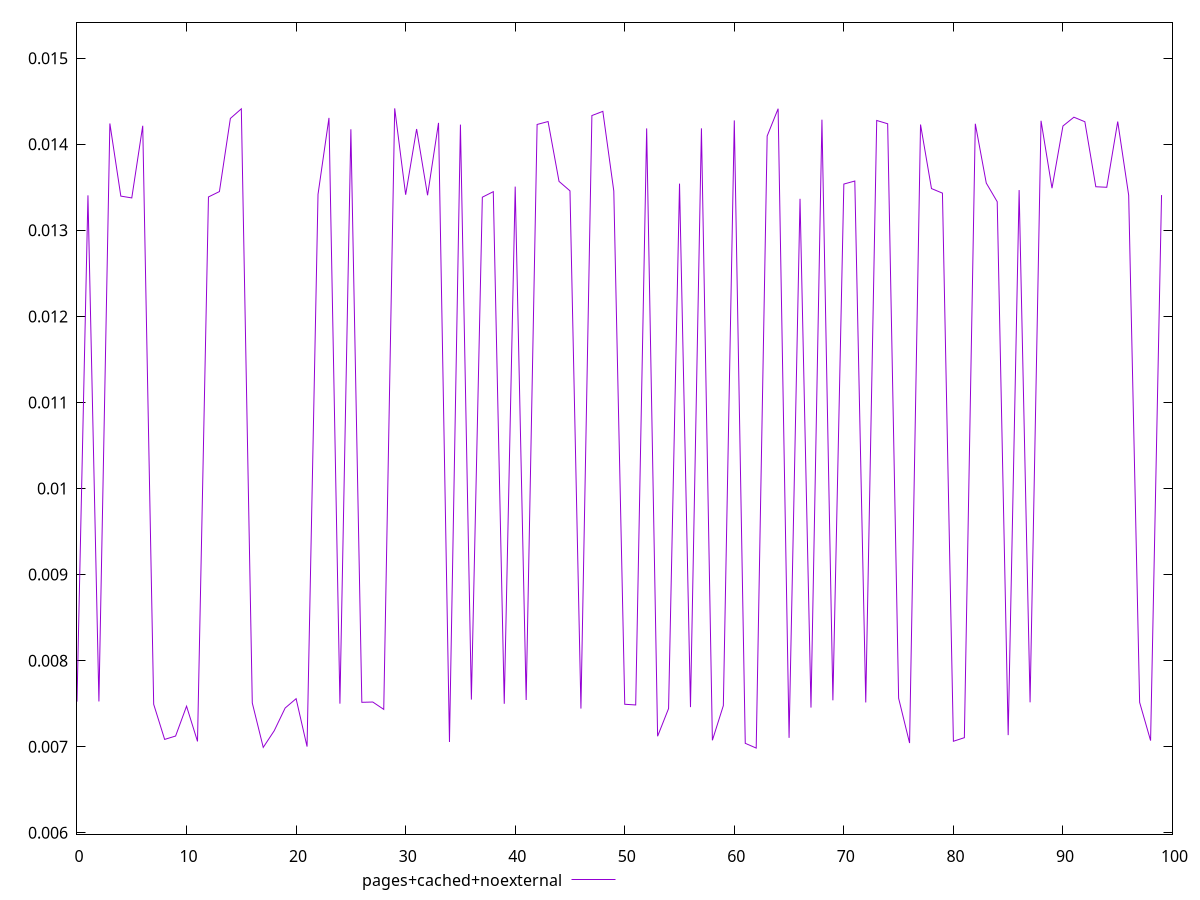 $_pagesCachedNoexternal <<EOF
0.007523882068913079
0.013407030986923751
0.007525528805151338
0.014242029489866026
0.01339798058266245
0.01337699500905537
0.014215352917943513
0.0074931491684353535
0.007084888625574048
0.007124046023378017
0.0074708784501702485
0.0070616563862417325
0.013388322306301215
0.01345080854357572
0.014300640170356704
0.014412378985054597
0.007508423661490737
0.006992288366723887
0.0071848620572196875
0.007449529458355031
0.007558149990969709
0.0070013408665625665
0.013418382322516464
0.014306989529761005
0.007500264663209577
0.014174914797758453
0.00751594374193626
0.007519243337227366
0.007433916288798803
0.014417794319265542
0.013413911827213243
0.014177907526744249
0.013408113037255032
0.01424896491361094
0.007054937384067872
0.014229078418688423
0.007547522464141032
0.013385325332474718
0.01344956124878477
0.007499081646181238
0.013508584789003186
0.007542642031610258
0.014230626022569526
0.014264596571334165
0.013569219503737906
0.013459176255788796
0.007443325270683254
0.014334296383961331
0.014382927633998066
0.013457198710196239
0.007493199742058809
0.007485196078974632
0.014184514247977176
0.007121582541079863
0.007443585049350443
0.013543474726056659
0.00745991498798354
0.014185211263336939
0.0070745298808391754
0.007477493781226141
0.014277694868836122
0.007039333021364835
0.006984183856467874
0.014096207028954033
0.014413673040426123
0.007102720054792011
0.013367002915730009
0.007454469560036037
0.01428587372178558
0.007539350929481492
0.013538102318232936
0.013573363397820115
0.0075139713548557086
0.014276903509610583
0.014238749575468224
0.007563279812494217
0.00704257684551135
0.01422973455555393
0.013485461959712952
0.013432806084158644
0.007063315988146468
0.007104908029270773
0.01423870812539535
0.013549893426947679
0.013332669327151159
0.007134480236850982
0.013468230118658386
0.007515617631449922
0.014273411083350507
0.01348985281619658
0.014212638542995315
0.014315085240432734
0.01426226799567537
0.01350694216805065
0.013500624616225976
0.014264163048617995
0.013407726506300455
0.007515371246373137
0.007070996454151934
0.013410448068385816
EOF
$_pagesCachedNoexternalNojs <<EOF
EOF
set key outside below
set terminal pngcairo
set output "report_00004_2020-11-02T20-21-41.718Z/largest-contentful-paint/largest-contentful-paint_pages+cached+noexternal_pages+cached+noexternal+nojs.png"
set yrange [0.005984183856467874:0.015417794319265543]
plot $_pagesCachedNoexternal title "pages+cached+noexternal" with line ,$_pagesCachedNoexternalNojs title "pages+cached+noexternal+nojs" with line ,